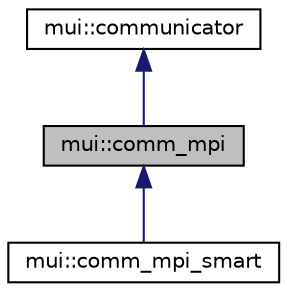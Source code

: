 digraph "mui::comm_mpi"
{
 // LATEX_PDF_SIZE
  edge [fontname="Helvetica",fontsize="10",labelfontname="Helvetica",labelfontsize="10"];
  node [fontname="Helvetica",fontsize="10",shape=record];
  Node1 [label="mui::comm_mpi",height=0.2,width=0.4,color="black", fillcolor="grey75", style="filled", fontcolor="black",tooltip=" "];
  Node2 -> Node1 [dir="back",color="midnightblue",fontsize="10",style="solid",fontname="Helvetica"];
  Node2 [label="mui::communicator",height=0.2,width=0.4,color="black", fillcolor="white", style="filled",URL="$classmui_1_1communicator.html",tooltip=" "];
  Node1 -> Node3 [dir="back",color="midnightblue",fontsize="10",style="solid",fontname="Helvetica"];
  Node3 [label="mui::comm_mpi_smart",height=0.2,width=0.4,color="black", fillcolor="white", style="filled",URL="$classmui_1_1comm__mpi__smart.html",tooltip=" "];
}
